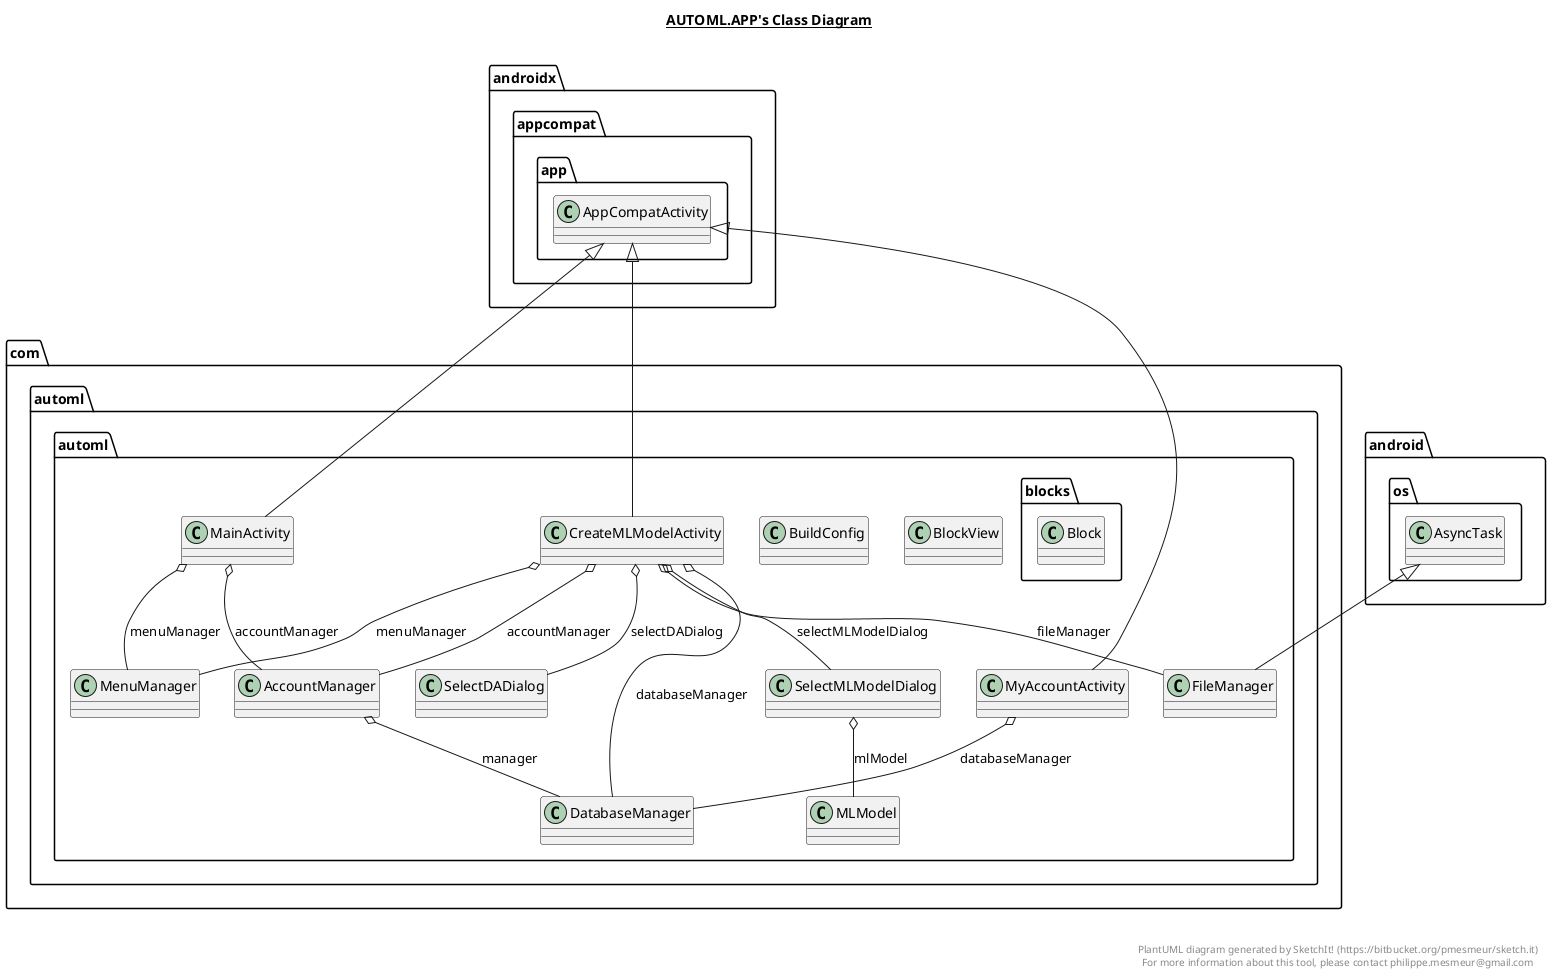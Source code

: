 @startuml

title __AUTOML.APP's Class Diagram__\n

  namespace com.automl.automl {
    class com.automl.automl.AccountManager {
    }
  }
  

  namespace com.automl.automl {
    class com.automl.automl.BlockView {
    }
  }
  

  namespace com.automl.automl {
    class com.automl.automl.BuildConfig {
    }
  }
  

  namespace com.automl.automl {
    class com.automl.automl.CreateMLModelActivity {
    }
  }
  

  namespace com.automl.automl {
    class com.automl.automl.DatabaseManager {
    }
  }
  

  namespace com.automl.automl {
    class com.automl.automl.FileManager {
    }
  }
  

  namespace com.automl.automl {
    class com.automl.automl.MLModel {
    }
  }
  

  namespace com.automl.automl {
    class com.automl.automl.MainActivity {
    }
  }
  

  namespace com.automl.automl {
    class com.automl.automl.MenuManager {
    }
  }
  

  namespace com.automl.automl {
    class com.automl.automl.MyAccountActivity {
    }
  }
  

  namespace com.automl.automl {
    class com.automl.automl.SelectDADialog {
    }
  }
  

  namespace com.automl.automl {
    class com.automl.automl.SelectMLModelDialog {
    }
  }
  

  namespace com.automl.automl {
    namespace blocks {
      class com.automl.automl.blocks.Block {
      }
    }
  }
  

  com.automl.automl.AccountManager o-- com.automl.automl.DatabaseManager : manager
  com.automl.automl.CreateMLModelActivity -up-|> androidx.appcompat.app.AppCompatActivity
  com.automl.automl.CreateMLModelActivity o-- com.automl.automl.AccountManager : accountManager
  com.automl.automl.CreateMLModelActivity o-- com.automl.automl.DatabaseManager : databaseManager
  com.automl.automl.CreateMLModelActivity o-- com.automl.automl.FileManager : fileManager
  com.automl.automl.CreateMLModelActivity o-- com.automl.automl.MenuManager : menuManager
  com.automl.automl.CreateMLModelActivity o-- com.automl.automl.SelectDADialog : selectDADialog
  com.automl.automl.CreateMLModelActivity o-- com.automl.automl.SelectMLModelDialog : selectMLModelDialog
  com.automl.automl.FileManager -up-|> android.os.AsyncTask
  com.automl.automl.MainActivity -up-|> androidx.appcompat.app.AppCompatActivity
  com.automl.automl.MainActivity o-- com.automl.automl.AccountManager : accountManager
  com.automl.automl.MainActivity o-- com.automl.automl.MenuManager : menuManager
  com.automl.automl.MyAccountActivity -up-|> androidx.appcompat.app.AppCompatActivity
  com.automl.automl.MyAccountActivity o-- com.automl.automl.DatabaseManager : databaseManager
  com.automl.automl.SelectMLModelDialog o-- com.automl.automl.MLModel : mlModel


right footer


PlantUML diagram generated by SketchIt! (https://bitbucket.org/pmesmeur/sketch.it)
For more information about this tool, please contact philippe.mesmeur@gmail.com
endfooter

@enduml
